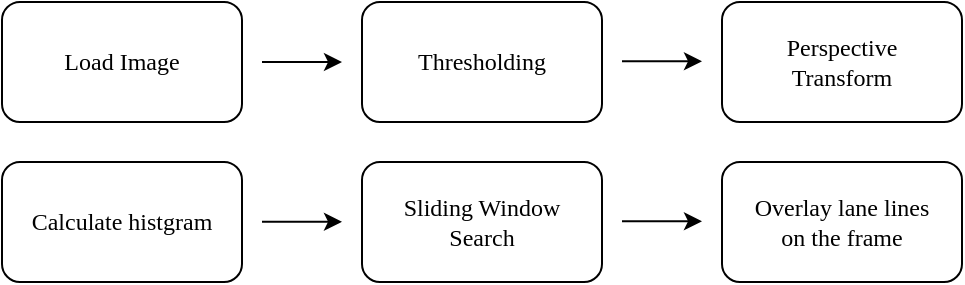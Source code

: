 <mxfile>
    <diagram id="CE1oJOMWPOMn8AS0TNpB" name="Page-1">
        <mxGraphModel dx="515" dy="741" grid="1" gridSize="10" guides="1" tooltips="1" connect="1" arrows="1" fold="1" page="1" pageScale="1" pageWidth="1169" pageHeight="827" math="0" shadow="0">
            <root>
                <mxCell id="0"/>
                <mxCell id="1" parent="0"/>
                <mxCell id="4" style="edgeStyle=none;html=1;fontFamily=Comic Sans MS;fillColor=#f5f5f5;strokeColor=#000000;" edge="1" parent="1">
                    <mxGeometry relative="1" as="geometry">
                        <mxPoint x="240" y="200" as="targetPoint"/>
                        <mxPoint x="200" y="200" as="sourcePoint"/>
                    </mxGeometry>
                </mxCell>
                <mxCell id="2" value="&lt;font face=&quot;Comic Sans MS&quot;&gt;Load Image&lt;/font&gt;" style="rounded=1;whiteSpace=wrap;html=1;" vertex="1" parent="1">
                    <mxGeometry x="70" y="170" width="120" height="60" as="geometry"/>
                </mxCell>
                <mxCell id="7" value="&lt;font face=&quot;Comic Sans MS&quot;&gt;Thresholding&lt;/font&gt;" style="rounded=1;whiteSpace=wrap;html=1;" vertex="1" parent="1">
                    <mxGeometry x="250" y="170" width="120" height="60" as="geometry"/>
                </mxCell>
                <mxCell id="8" style="edgeStyle=none;html=1;fontFamily=Comic Sans MS;fillColor=#f5f5f5;strokeColor=#000000;" edge="1" parent="1">
                    <mxGeometry relative="1" as="geometry">
                        <mxPoint x="420" y="199.63" as="targetPoint"/>
                        <mxPoint x="380" y="199.63" as="sourcePoint"/>
                    </mxGeometry>
                </mxCell>
                <mxCell id="9" value="&lt;font face=&quot;Comic Sans MS&quot;&gt;Perspective&lt;br&gt;Transform&lt;br&gt;&lt;/font&gt;" style="rounded=1;whiteSpace=wrap;html=1;" vertex="1" parent="1">
                    <mxGeometry x="430" y="170" width="120" height="60" as="geometry"/>
                </mxCell>
                <mxCell id="10" value="&lt;font face=&quot;Comic Sans MS&quot;&gt;Calculate histgram&lt;/font&gt;" style="rounded=1;whiteSpace=wrap;html=1;" vertex="1" parent="1">
                    <mxGeometry x="70" y="250" width="120" height="60" as="geometry"/>
                </mxCell>
                <mxCell id="12" value="&lt;font face=&quot;Comic Sans MS&quot;&gt;Sliding Window&lt;br&gt;Search&lt;br&gt;&lt;/font&gt;" style="rounded=1;whiteSpace=wrap;html=1;" vertex="1" parent="1">
                    <mxGeometry x="250" y="250" width="120" height="60" as="geometry"/>
                </mxCell>
                <mxCell id="13" style="edgeStyle=none;html=1;fontFamily=Comic Sans MS;fillColor=#f5f5f5;strokeColor=#000000;" edge="1" parent="1">
                    <mxGeometry relative="1" as="geometry">
                        <mxPoint x="420" y="279.63" as="targetPoint"/>
                        <mxPoint x="380" y="279.63" as="sourcePoint"/>
                    </mxGeometry>
                </mxCell>
                <mxCell id="14" value="&lt;font face=&quot;Comic Sans MS&quot;&gt;Overlay lane lines&lt;br&gt;on the frame&lt;br&gt;&lt;/font&gt;" style="rounded=1;whiteSpace=wrap;html=1;" vertex="1" parent="1">
                    <mxGeometry x="430" y="250" width="120" height="60" as="geometry"/>
                </mxCell>
                <mxCell id="16" style="edgeStyle=none;html=1;fontFamily=Comic Sans MS;fillColor=#f5f5f5;strokeColor=#000000;" edge="1" parent="1">
                    <mxGeometry relative="1" as="geometry">
                        <mxPoint x="240" y="279.91" as="targetPoint"/>
                        <mxPoint x="200" y="279.91" as="sourcePoint"/>
                    </mxGeometry>
                </mxCell>
            </root>
        </mxGraphModel>
    </diagram>
</mxfile>
